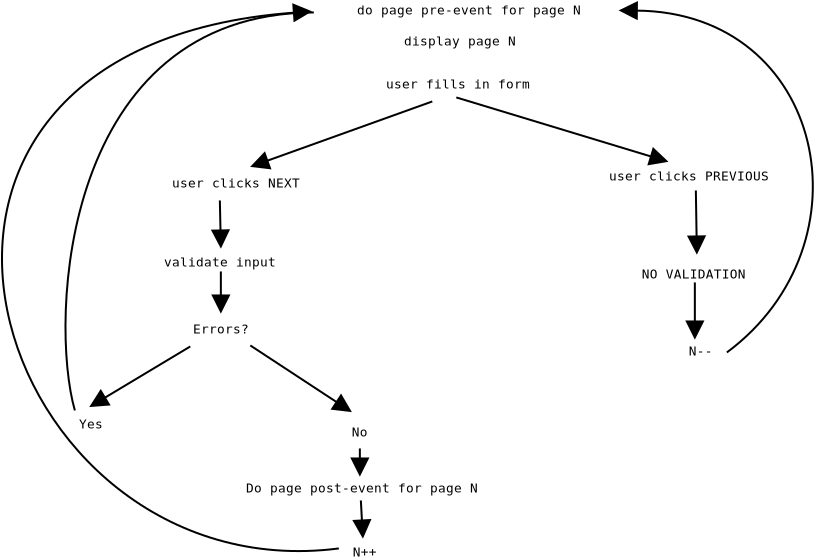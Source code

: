 <?xml version="1.0"?>
<diagram xmlns:dia="http://www.lysator.liu.se/~alla/dia/">
  <diagramdata>
    <attribute name="background">
      <color val="#ffffff"/>
    </attribute>
    <attribute name="paper">
      <composite type="paper">
        <attribute name="name">
          <string>#A4#</string>
        </attribute>
        <attribute name="tmargin">
          <real val="2.82"/>
        </attribute>
        <attribute name="bmargin">
          <real val="2.82"/>
        </attribute>
        <attribute name="lmargin">
          <real val="2.82"/>
        </attribute>
        <attribute name="rmargin">
          <real val="2.82"/>
        </attribute>
        <attribute name="is_portrait">
          <boolean val="true"/>
        </attribute>
        <attribute name="scaling">
          <real val="1"/>
        </attribute>
        <attribute name="fitto">
          <boolean val="false"/>
        </attribute>
      </composite>
    </attribute>
    <attribute name="grid">
      <composite type="grid">
        <attribute name="width_x">
          <real val="1"/>
        </attribute>
        <attribute name="width_y">
          <real val="1"/>
        </attribute>
        <attribute name="visible_x">
          <int val="1"/>
        </attribute>
        <attribute name="visible_y">
          <int val="1"/>
        </attribute>
      </composite>
    </attribute>
    <attribute name="guides">
      <composite type="guides">
        <attribute name="hguides"/>
        <attribute name="vguides"/>
      </composite>
    </attribute>
  </diagramdata>
  <layer name="Background" visible="true">
    <object type="Standard - Text" version="0" id="O0">
      <attribute name="obj_pos">
        <point val="19.15,1.95"/>
      </attribute>
      <attribute name="obj_bb">
        <rectangle val="12.263,1.317;26.037,2.917"/>
      </attribute>
      <attribute name="text">
        <composite type="text">
          <attribute name="string">
            <string>#do page pre-event for page N
#</string>
          </attribute>
          <attribute name="font">
            <font name="Courier"/>
          </attribute>
          <attribute name="height">
            <real val="0.8"/>
          </attribute>
          <attribute name="pos">
            <point val="19.15,1.95"/>
          </attribute>
          <attribute name="color">
            <color val="#000000"/>
          </attribute>
          <attribute name="alignment">
            <enum val="1"/>
          </attribute>
        </composite>
      </attribute>
    </object>
    <object type="Standard - Text" version="0" id="O1">
      <attribute name="obj_pos">
        <point val="18.9,3.5"/>
      </attribute>
      <attribute name="obj_bb">
        <rectangle val="15.406,2.867;22.394,3.667"/>
      </attribute>
      <attribute name="text">
        <composite type="text">
          <attribute name="string">
            <string>#display page N#</string>
          </attribute>
          <attribute name="font">
            <font name="Courier"/>
          </attribute>
          <attribute name="height">
            <real val="0.8"/>
          </attribute>
          <attribute name="pos">
            <point val="18.9,3.5"/>
          </attribute>
          <attribute name="color">
            <color val="#000000"/>
          </attribute>
          <attribute name="alignment">
            <enum val="1"/>
          </attribute>
        </composite>
      </attribute>
    </object>
    <object type="Standard - Text" version="0" id="O2">
      <attribute name="obj_pos">
        <point val="18.8,5.65"/>
      </attribute>
      <attribute name="obj_bb">
        <rectangle val="14.337,5.017;23.263,5.817"/>
      </attribute>
      <attribute name="text">
        <composite type="text">
          <attribute name="string">
            <string>#user fills in form#</string>
          </attribute>
          <attribute name="font">
            <font name="Courier"/>
          </attribute>
          <attribute name="height">
            <real val="0.8"/>
          </attribute>
          <attribute name="pos">
            <point val="18.8,5.65"/>
          </attribute>
          <attribute name="color">
            <color val="#000000"/>
          </attribute>
          <attribute name="alignment">
            <enum val="1"/>
          </attribute>
        </composite>
      </attribute>
    </object>
    <object type="Standard - Text" version="0" id="O3">
      <attribute name="obj_pos">
        <point val="7.7,10.6"/>
      </attribute>
      <attribute name="obj_bb">
        <rectangle val="3.722,9.967;11.678,10.767"/>
      </attribute>
      <attribute name="text">
        <composite type="text">
          <attribute name="string">
            <string>#user clicks NEXT#</string>
          </attribute>
          <attribute name="font">
            <font name="Courier"/>
          </attribute>
          <attribute name="height">
            <real val="0.8"/>
          </attribute>
          <attribute name="pos">
            <point val="7.7,10.6"/>
          </attribute>
          <attribute name="color">
            <color val="#000000"/>
          </attribute>
          <attribute name="alignment">
            <enum val="1"/>
          </attribute>
        </composite>
      </attribute>
    </object>
    <object type="Standard - Text" version="0" id="O4">
      <attribute name="obj_pos">
        <point val="30.35,10.25"/>
      </attribute>
      <attribute name="obj_bb">
        <rectangle val="25.402,9.617;35.298,10.417"/>
      </attribute>
      <attribute name="text">
        <composite type="text">
          <attribute name="string">
            <string>#user clicks PREVIOUS#</string>
          </attribute>
          <attribute name="font">
            <font name="Courier"/>
          </attribute>
          <attribute name="height">
            <real val="0.8"/>
          </attribute>
          <attribute name="pos">
            <point val="30.35,10.25"/>
          </attribute>
          <attribute name="color">
            <color val="#000000"/>
          </attribute>
          <attribute name="alignment">
            <enum val="1"/>
          </attribute>
        </composite>
      </attribute>
    </object>
    <object type="Standard - Text" version="0" id="O5">
      <attribute name="obj_pos">
        <point val="6.9,14.55"/>
      </attribute>
      <attribute name="obj_bb">
        <rectangle val="3.406,13.917;10.394,14.717"/>
      </attribute>
      <attribute name="text">
        <composite type="text">
          <attribute name="string">
            <string>#validate input#</string>
          </attribute>
          <attribute name="font">
            <font name="Courier"/>
          </attribute>
          <attribute name="height">
            <real val="0.8"/>
          </attribute>
          <attribute name="pos">
            <point val="6.9,14.55"/>
          </attribute>
          <attribute name="color">
            <color val="#000000"/>
          </attribute>
          <attribute name="alignment">
            <enum val="1"/>
          </attribute>
        </composite>
      </attribute>
    </object>
    <object type="Standard - Text" version="0" id="O6">
      <attribute name="obj_pos">
        <point val="6.95,17.9"/>
      </attribute>
      <attribute name="obj_bb">
        <rectangle val="5.153,17.267;8.747,18.067"/>
      </attribute>
      <attribute name="text">
        <composite type="text">
          <attribute name="string">
            <string>#Errors?#</string>
          </attribute>
          <attribute name="font">
            <font name="Courier"/>
          </attribute>
          <attribute name="height">
            <real val="0.8"/>
          </attribute>
          <attribute name="pos">
            <point val="6.95,17.9"/>
          </attribute>
          <attribute name="color">
            <color val="#000000"/>
          </attribute>
          <attribute name="alignment">
            <enum val="1"/>
          </attribute>
        </composite>
      </attribute>
    </object>
    <object type="Standard - Text" version="0" id="O7">
      <attribute name="obj_pos">
        <point val="13.898,23.05"/>
      </attribute>
      <attribute name="obj_bb">
        <rectangle val="13.313,22.417;14.483,23.217"/>
      </attribute>
      <attribute name="text">
        <composite type="text">
          <attribute name="string">
            <string>#No#</string>
          </attribute>
          <attribute name="font">
            <font name="Courier"/>
          </attribute>
          <attribute name="height">
            <real val="0.8"/>
          </attribute>
          <attribute name="pos">
            <point val="13.898,23.05"/>
          </attribute>
          <attribute name="color">
            <color val="#000000"/>
          </attribute>
          <attribute name="alignment">
            <enum val="1"/>
          </attribute>
        </composite>
      </attribute>
    </object>
    <object type="Standard - Text" version="0" id="O8">
      <attribute name="obj_pos">
        <point val="0.45,22.65"/>
      </attribute>
      <attribute name="obj_bb">
        <rectangle val="-0.377,22.017;1.277,22.817"/>
      </attribute>
      <attribute name="text">
        <composite type="text">
          <attribute name="string">
            <string>#Yes#</string>
          </attribute>
          <attribute name="font">
            <font name="Courier"/>
          </attribute>
          <attribute name="height">
            <real val="0.8"/>
          </attribute>
          <attribute name="pos">
            <point val="0.45,22.65"/>
          </attribute>
          <attribute name="color">
            <color val="#000000"/>
          </attribute>
          <attribute name="alignment">
            <enum val="1"/>
          </attribute>
        </composite>
      </attribute>
    </object>
    <object type="Standard - Text" version="0" id="O9">
      <attribute name="obj_pos">
        <point val="14,25.85"/>
      </attribute>
      <attribute name="obj_bb">
        <rectangle val="6.87,25.217;21.13,26.017"/>
      </attribute>
      <attribute name="text">
        <composite type="text">
          <attribute name="string">
            <string>#Do page post-event for page N#</string>
          </attribute>
          <attribute name="font">
            <font name="Courier"/>
          </attribute>
          <attribute name="height">
            <real val="0.8"/>
          </attribute>
          <attribute name="pos">
            <point val="14,25.85"/>
          </attribute>
          <attribute name="color">
            <color val="#000000"/>
          </attribute>
          <attribute name="alignment">
            <enum val="1"/>
          </attribute>
        </composite>
      </attribute>
    </object>
    <object type="Standard - Text" version="0" id="O10">
      <attribute name="obj_pos">
        <point val="14.148,29.05"/>
      </attribute>
      <attribute name="obj_bb">
        <rectangle val="13.321,28.417;14.975,29.217"/>
      </attribute>
      <attribute name="text">
        <composite type="text">
          <attribute name="string">
            <string>#N++#</string>
          </attribute>
          <attribute name="font">
            <font name="Courier"/>
          </attribute>
          <attribute name="height">
            <real val="0.8"/>
          </attribute>
          <attribute name="pos">
            <point val="14.148,29.05"/>
          </attribute>
          <attribute name="color">
            <color val="#000000"/>
          </attribute>
          <attribute name="alignment">
            <enum val="1"/>
          </attribute>
        </composite>
      </attribute>
    </object>
    <object type="Standard - Line" version="0" id="O11">
      <attribute name="obj_pos">
        <point val="17.52,6.3"/>
      </attribute>
      <attribute name="obj_bb">
        <rectangle val="7.62,5.45;18.37,10.4"/>
      </attribute>
      <attribute name="conn_endpoints">
        <point val="17.52,6.3"/>
        <point val="8.47,9.55"/>
      </attribute>
      <attribute name="numcp">
        <int val="1"/>
      </attribute>
      <attribute name="line_width">
        <real val="0.1"/>
      </attribute>
      <attribute name="end_arrow">
        <enum val="3"/>
      </attribute>
      <attribute name="end_arrow_length">
        <real val="0.8"/>
      </attribute>
      <attribute name="end_arrow_width">
        <real val="0.8"/>
      </attribute>
    </object>
    <object type="Standard - Line" version="0" id="O12">
      <attribute name="obj_pos">
        <point val="18.72,6.1"/>
      </attribute>
      <attribute name="obj_bb">
        <rectangle val="17.87,5.25;30.12,10.15"/>
      </attribute>
      <attribute name="conn_endpoints">
        <point val="18.72,6.1"/>
        <point val="29.27,9.3"/>
      </attribute>
      <attribute name="numcp">
        <int val="1"/>
      </attribute>
      <attribute name="line_width">
        <real val="0.1"/>
      </attribute>
      <attribute name="end_arrow">
        <enum val="3"/>
      </attribute>
      <attribute name="end_arrow_length">
        <real val="0.8"/>
      </attribute>
      <attribute name="end_arrow_width">
        <real val="0.8"/>
      </attribute>
    </object>
    <object type="Standard - Line" version="0" id="O13">
      <attribute name="obj_pos">
        <point val="5.42,18.55"/>
      </attribute>
      <attribute name="obj_bb">
        <rectangle val="-0.43,17.7;6.27,22.4"/>
      </attribute>
      <attribute name="conn_endpoints">
        <point val="5.42,18.55"/>
        <point val="0.42,21.55"/>
      </attribute>
      <attribute name="numcp">
        <int val="1"/>
      </attribute>
      <attribute name="line_width">
        <real val="0.1"/>
      </attribute>
      <attribute name="end_arrow">
        <enum val="3"/>
      </attribute>
      <attribute name="end_arrow_length">
        <real val="0.8"/>
      </attribute>
      <attribute name="end_arrow_width">
        <real val="0.8"/>
      </attribute>
    </object>
    <object type="Standard - Line" version="0" id="O14">
      <attribute name="obj_pos">
        <point val="8.42,18.5"/>
      </attribute>
      <attribute name="obj_bb">
        <rectangle val="7.57,17.65;14.298,22.65"/>
      </attribute>
      <attribute name="conn_endpoints">
        <point val="8.42,18.5"/>
        <point val="13.448,21.8"/>
      </attribute>
      <attribute name="numcp">
        <int val="1"/>
      </attribute>
      <attribute name="line_width">
        <real val="0.1"/>
      </attribute>
      <attribute name="end_arrow">
        <enum val="3"/>
      </attribute>
      <attribute name="end_arrow_length">
        <real val="0.8"/>
      </attribute>
      <attribute name="end_arrow_width">
        <real val="0.8"/>
      </attribute>
    </object>
    <object type="Standard - Text" version="0" id="O15">
      <attribute name="obj_pos">
        <point val="30.598,15.15"/>
      </attribute>
      <attribute name="obj_bb">
        <rectangle val="27.347,14.517;33.849,15.317"/>
      </attribute>
      <attribute name="text">
        <composite type="text">
          <attribute name="string">
            <string>#NO VALIDATION#</string>
          </attribute>
          <attribute name="font">
            <font name="Courier"/>
          </attribute>
          <attribute name="height">
            <real val="0.8"/>
          </attribute>
          <attribute name="pos">
            <point val="30.598,15.15"/>
          </attribute>
          <attribute name="color">
            <color val="#000000"/>
          </attribute>
          <attribute name="alignment">
            <enum val="1"/>
          </attribute>
        </composite>
      </attribute>
    </object>
    <object type="Standard - Text" version="0" id="O16">
      <attribute name="obj_pos">
        <point val="30.948,19"/>
      </attribute>
      <attribute name="obj_bb">
        <rectangle val="30.121,18.367;31.775,19.167"/>
      </attribute>
      <attribute name="text">
        <composite type="text">
          <attribute name="string">
            <string>#N--#</string>
          </attribute>
          <attribute name="font">
            <font name="Courier"/>
          </attribute>
          <attribute name="height">
            <real val="0.8"/>
          </attribute>
          <attribute name="pos">
            <point val="30.948,19"/>
          </attribute>
          <attribute name="color">
            <color val="#000000"/>
          </attribute>
          <attribute name="alignment">
            <enum val="1"/>
          </attribute>
        </composite>
      </attribute>
    </object>
    <object type="Standard - Line" version="0" id="O17">
      <attribute name="obj_pos">
        <point val="13.898,23.65"/>
      </attribute>
      <attribute name="obj_bb">
        <rectangle val="13.048,22.8;14.748,25.85"/>
      </attribute>
      <attribute name="conn_endpoints">
        <point val="13.898,23.65"/>
        <point val="13.898,25"/>
      </attribute>
      <attribute name="numcp">
        <int val="1"/>
      </attribute>
      <attribute name="line_width">
        <real val="0.1"/>
      </attribute>
      <attribute name="end_arrow">
        <enum val="3"/>
      </attribute>
      <attribute name="end_arrow_length">
        <real val="0.8"/>
      </attribute>
      <attribute name="end_arrow_width">
        <real val="0.8"/>
      </attribute>
    </object>
    <object type="Standard - Line" version="0" id="O18">
      <attribute name="obj_pos">
        <point val="13.948,26.25"/>
      </attribute>
      <attribute name="obj_bb">
        <rectangle val="13.098,25.4;14.898,28.95"/>
      </attribute>
      <attribute name="conn_endpoints">
        <point val="13.948,26.25"/>
        <point val="14.048,28.1"/>
      </attribute>
      <attribute name="numcp">
        <int val="1"/>
      </attribute>
      <attribute name="line_width">
        <real val="0.1"/>
      </attribute>
      <attribute name="end_arrow">
        <enum val="3"/>
      </attribute>
      <attribute name="end_arrow_length">
        <real val="0.8"/>
      </attribute>
      <attribute name="end_arrow_width">
        <real val="0.8"/>
      </attribute>
    </object>
    <object type="Standard - Line" version="0" id="O19">
      <attribute name="obj_pos">
        <point val="6.898,11.25"/>
      </attribute>
      <attribute name="obj_bb">
        <rectangle val="6.048,10.4;7.798,14.45"/>
      </attribute>
      <attribute name="conn_endpoints">
        <point val="6.898,11.25"/>
        <point val="6.948,13.6"/>
      </attribute>
      <attribute name="numcp">
        <int val="1"/>
      </attribute>
      <attribute name="line_width">
        <real val="0.1"/>
      </attribute>
      <attribute name="end_arrow">
        <enum val="3"/>
      </attribute>
      <attribute name="end_arrow_length">
        <real val="0.8"/>
      </attribute>
      <attribute name="end_arrow_width">
        <real val="0.8"/>
      </attribute>
    </object>
    <object type="Standard - Line" version="0" id="O20">
      <attribute name="obj_pos">
        <point val="6.948,14.8"/>
      </attribute>
      <attribute name="obj_bb">
        <rectangle val="6.098,13.95;7.798,17.7"/>
      </attribute>
      <attribute name="conn_endpoints">
        <point val="6.948,14.8"/>
        <point val="6.948,16.85"/>
      </attribute>
      <attribute name="numcp">
        <int val="1"/>
      </attribute>
      <attribute name="line_width">
        <real val="0.1"/>
      </attribute>
      <attribute name="end_arrow">
        <enum val="3"/>
      </attribute>
      <attribute name="end_arrow_length">
        <real val="0.8"/>
      </attribute>
      <attribute name="end_arrow_width">
        <real val="0.8"/>
      </attribute>
    </object>
    <object type="Standard - Line" version="0" id="O21">
      <attribute name="obj_pos">
        <point val="30.698,10.75"/>
      </attribute>
      <attribute name="obj_bb">
        <rectangle val="29.848,9.9;31.598,14.75"/>
      </attribute>
      <attribute name="conn_endpoints">
        <point val="30.698,10.75"/>
        <point val="30.748,13.9"/>
      </attribute>
      <attribute name="numcp">
        <int val="1"/>
      </attribute>
      <attribute name="line_width">
        <real val="0.1"/>
      </attribute>
      <attribute name="end_arrow">
        <enum val="3"/>
      </attribute>
      <attribute name="end_arrow_length">
        <real val="0.8"/>
      </attribute>
      <attribute name="end_arrow_width">
        <real val="0.8"/>
      </attribute>
    </object>
    <object type="Standard - Line" version="0" id="O22">
      <attribute name="obj_pos">
        <point val="30.648,15.35"/>
      </attribute>
      <attribute name="obj_bb">
        <rectangle val="29.798,14.5;31.498,19"/>
      </attribute>
      <attribute name="conn_endpoints">
        <point val="30.648,15.35"/>
        <point val="30.648,18.15"/>
      </attribute>
      <attribute name="numcp">
        <int val="1"/>
      </attribute>
      <attribute name="line_width">
        <real val="0.1"/>
      </attribute>
      <attribute name="end_arrow">
        <enum val="3"/>
      </attribute>
      <attribute name="end_arrow_length">
        <real val="0.8"/>
      </attribute>
      <attribute name="end_arrow_width">
        <real val="0.8"/>
      </attribute>
    </object>
    <object type="Standard - BezierLine" version="0" id="O23">
      <attribute name="obj_pos">
        <point val="-0.352,21.75"/>
      </attribute>
      <attribute name="obj_bb">
        <rectangle val="-1.702,1.8;11.648,21.8"/>
      </attribute>
      <attribute name="bez_points">
        <point val="-0.352,21.75"/>
        <point val="-1.652,17.2"/>
        <point val="-1.002,1.9"/>
        <point val="11.598,1.85"/>
      </attribute>
      <attribute name="corner_types">
        <enum val="0"/>
        <enum val="0"/>
      </attribute>
    </object>
    <object type="Standard - BezierLine" version="0" id="O24">
      <attribute name="obj_pos">
        <point val="12.848,28.65"/>
      </attribute>
      <attribute name="obj_bb">
        <rectangle val="-14.062,0.95;13.698,31.75"/>
      </attribute>
      <attribute name="bez_points">
        <point val="12.848,28.65"/>
        <point val="-4.552,30.9"/>
        <point val="-13.212,3.6"/>
        <point val="11.448,1.8"/>
      </attribute>
      <attribute name="corner_types">
        <enum val="0"/>
        <enum val="0"/>
      </attribute>
      <attribute name="line_width">
        <real val="0.1"/>
      </attribute>
      <attribute name="end_arrow">
        <enum val="3"/>
      </attribute>
      <attribute name="end_arrow_length">
        <real val="0.8"/>
      </attribute>
      <attribute name="end_arrow_width">
        <real val="0.8"/>
      </attribute>
    </object>
    <object type="Standard - BezierLine" version="0" id="O25">
      <attribute name="obj_pos">
        <point val="32.248,18.85"/>
      </attribute>
      <attribute name="obj_bb">
        <rectangle val="26.048,0.9;40.448,19.7"/>
      </attribute>
      <attribute name="bez_points">
        <point val="32.248,18.85"/>
        <point val="39.598,13.4"/>
        <point val="37.148,1.85"/>
        <point val="26.898,1.75"/>
      </attribute>
      <attribute name="corner_types">
        <enum val="0"/>
        <enum val="0"/>
      </attribute>
      <attribute name="end_arrow">
        <enum val="3"/>
      </attribute>
      <attribute name="end_arrow_length">
        <real val="0.8"/>
      </attribute>
      <attribute name="end_arrow_width">
        <real val="0.8"/>
      </attribute>
    </object>
  </layer>
</diagram>
